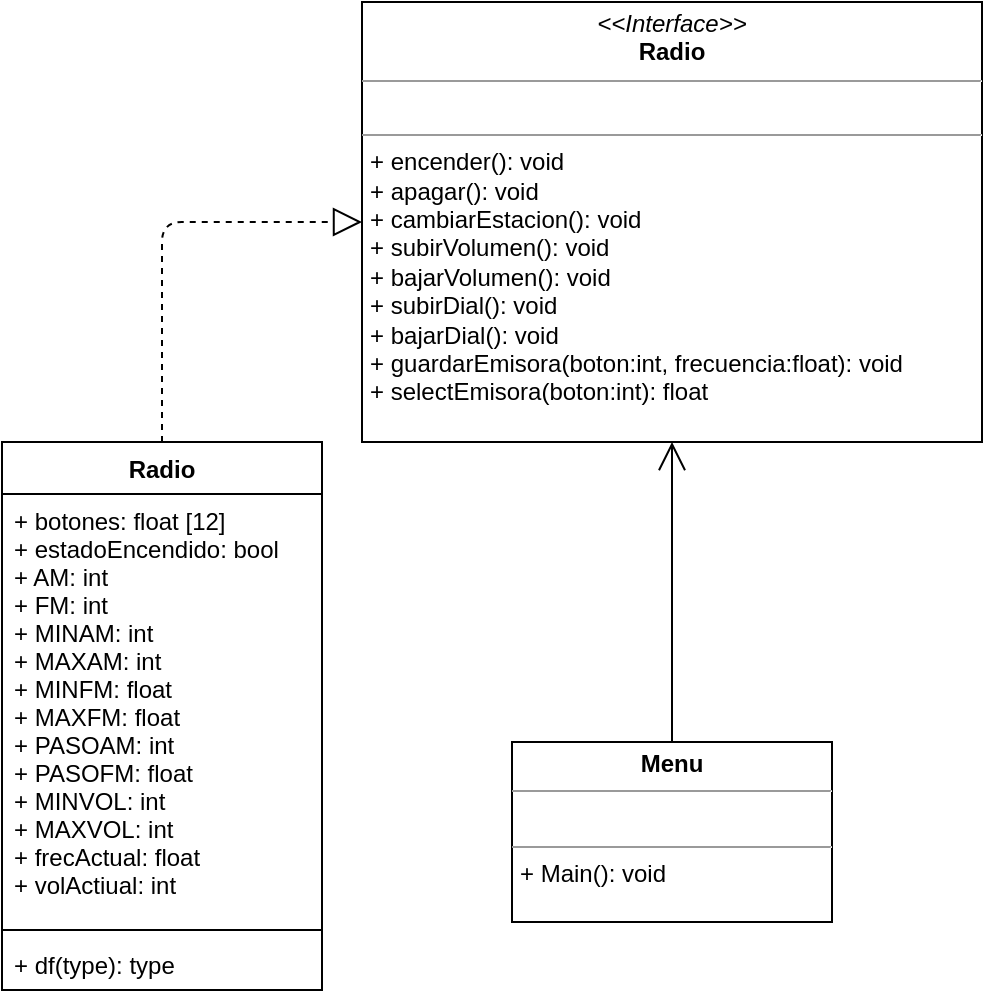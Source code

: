 <mxfile>
    <diagram id="-W55Q4QRE03KopE8gIuZ" name="Page-1">
        <mxGraphModel dx="1188" dy="648" grid="1" gridSize="10" guides="1" tooltips="1" connect="1" arrows="1" fold="1" page="1" pageScale="1" pageWidth="850" pageHeight="1100" math="0" shadow="0">
            <root>
                <mxCell id="0"/>
                <mxCell id="1" parent="0"/>
                <mxCell id="3" value="Radio" style="swimlane;fontStyle=1;align=center;verticalAlign=top;childLayout=stackLayout;horizontal=1;startSize=26;horizontalStack=0;resizeParent=1;resizeParentMax=0;resizeLast=0;collapsible=1;marginBottom=0;" parent="1" vertex="1">
                    <mxGeometry x="140" y="260" width="160" height="274" as="geometry"/>
                </mxCell>
                <mxCell id="4" value="+ botones: float [12]&#10;+ estadoEncendido: bool&#10;+ AM: int&#10;+ FM: int&#10;+ MINAM: int&#10;+ MAXAM: int&#10;+ MINFM: float&#10;+ MAXFM: float&#10;+ PASOAM: int&#10;+ PASOFM: float&#10;+ MINVOL: int&#10;+ MAXVOL: int&#10;+ frecActual: float&#10;+ volActiual: int&#10;&#10;" style="text;strokeColor=none;fillColor=none;align=left;verticalAlign=top;spacingLeft=4;spacingRight=4;overflow=hidden;rotatable=0;points=[[0,0.5],[1,0.5]];portConstraint=eastwest;" parent="3" vertex="1">
                    <mxGeometry y="26" width="160" height="214" as="geometry"/>
                </mxCell>
                <mxCell id="5" value="" style="line;strokeWidth=1;fillColor=none;align=left;verticalAlign=middle;spacingTop=-1;spacingLeft=3;spacingRight=3;rotatable=0;labelPosition=right;points=[];portConstraint=eastwest;strokeColor=inherit;" parent="3" vertex="1">
                    <mxGeometry y="240" width="160" height="8" as="geometry"/>
                </mxCell>
                <mxCell id="6" value="+ df(type): type" style="text;strokeColor=none;fillColor=none;align=left;verticalAlign=top;spacingLeft=4;spacingRight=4;overflow=hidden;rotatable=0;points=[[0,0.5],[1,0.5]];portConstraint=eastwest;" parent="3" vertex="1">
                    <mxGeometry y="248" width="160" height="26" as="geometry"/>
                </mxCell>
                <mxCell id="12" value="&lt;p style=&quot;margin:0px;margin-top:4px;text-align:center;&quot;&gt;&lt;i&gt;&amp;lt;&amp;lt;Interface&amp;gt;&amp;gt;&lt;/i&gt;&lt;br&gt;&lt;b&gt;Radio&lt;/b&gt;&lt;/p&gt;&lt;hr size=&quot;1&quot;&gt;&lt;p style=&quot;margin:0px;margin-left:4px;&quot;&gt;&lt;br&gt;&lt;/p&gt;&lt;hr size=&quot;1&quot;&gt;&lt;p style=&quot;margin:0px;margin-left:4px;&quot;&gt;+ encender(): void&lt;br&gt;+ apagar(): void&amp;nbsp;&lt;/p&gt;&lt;p style=&quot;margin:0px;margin-left:4px;&quot;&gt;+ cambiarEstacion(): void&lt;/p&gt;&lt;p style=&quot;margin:0px;margin-left:4px;&quot;&gt;+ subirVolumen(): void&lt;/p&gt;&lt;p style=&quot;margin:0px;margin-left:4px;&quot;&gt;+ bajarVolumen(): void&lt;/p&gt;&lt;p style=&quot;margin:0px;margin-left:4px;&quot;&gt;+ subirDial(): void&lt;/p&gt;&lt;p style=&quot;margin:0px;margin-left:4px;&quot;&gt;+ bajarDial(): void&lt;/p&gt;&lt;p style=&quot;margin:0px;margin-left:4px;&quot;&gt;+ guardarEmisora(boton:int, frecuencia:float): void&lt;/p&gt;&lt;p style=&quot;margin:0px;margin-left:4px;&quot;&gt;+ selectEmisora(boton:int): float&lt;/p&gt;&lt;p style=&quot;margin:0px;margin-left:4px;&quot;&gt;&lt;br&gt;&lt;/p&gt;&lt;p style=&quot;margin:0px;margin-left:4px;&quot;&gt;&lt;br&gt;&lt;/p&gt;" style="verticalAlign=top;align=left;overflow=fill;fontSize=12;fontFamily=Helvetica;html=1;" parent="1" vertex="1">
                    <mxGeometry x="320" y="40" width="310" height="220" as="geometry"/>
                </mxCell>
                <mxCell id="13" value="" style="endArrow=block;dashed=1;endFill=0;endSize=12;html=1;exitX=0.5;exitY=0;exitDx=0;exitDy=0;entryX=0;entryY=0.5;entryDx=0;entryDy=0;" parent="1" source="3" target="12" edge="1">
                    <mxGeometry width="160" relative="1" as="geometry">
                        <mxPoint x="190" y="160" as="sourcePoint"/>
                        <mxPoint x="290" y="180" as="targetPoint"/>
                        <Array as="points">
                            <mxPoint x="220" y="150"/>
                        </Array>
                    </mxGeometry>
                </mxCell>
                <mxCell id="20" value="&lt;p style=&quot;margin:0px;margin-top:4px;text-align:center;&quot;&gt;&lt;b&gt;Menu&lt;/b&gt;&lt;/p&gt;&lt;hr size=&quot;1&quot;&gt;&lt;p style=&quot;margin:0px;margin-left:4px;&quot;&gt;&lt;br&gt;&lt;/p&gt;&lt;hr size=&quot;1&quot;&gt;&lt;p style=&quot;margin:0px;margin-left:4px;&quot;&gt;+ Main(): void&lt;/p&gt;" style="verticalAlign=top;align=left;overflow=fill;fontSize=12;fontFamily=Helvetica;html=1;" vertex="1" parent="1">
                    <mxGeometry x="395" y="410" width="160" height="90" as="geometry"/>
                </mxCell>
                <mxCell id="21" value="" style="endArrow=open;endFill=1;endSize=12;html=1;exitX=0.5;exitY=0;exitDx=0;exitDy=0;entryX=0.5;entryY=1;entryDx=0;entryDy=0;" edge="1" parent="1" source="20" target="12">
                    <mxGeometry width="160" relative="1" as="geometry">
                        <mxPoint x="650" y="360" as="sourcePoint"/>
                        <mxPoint x="810" y="360" as="targetPoint"/>
                    </mxGeometry>
                </mxCell>
            </root>
        </mxGraphModel>
    </diagram>
</mxfile>